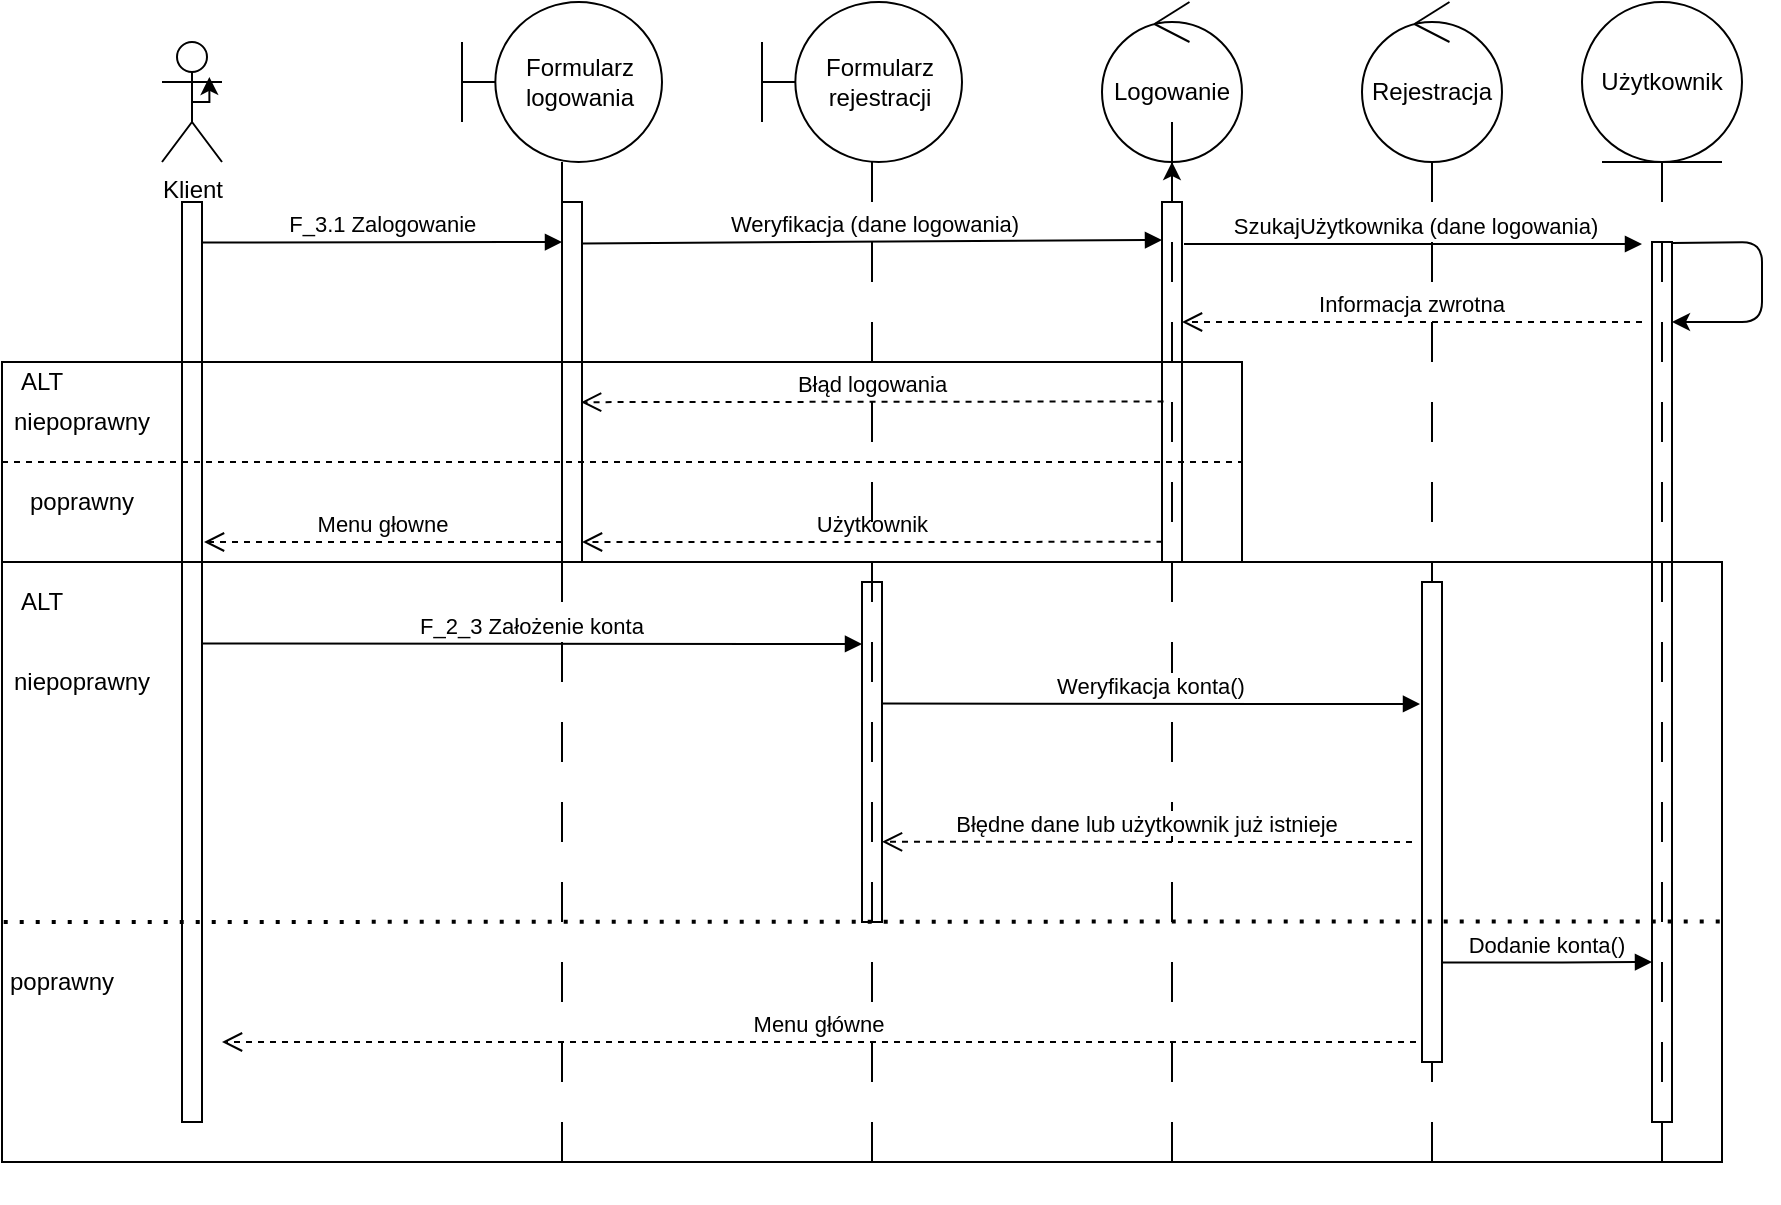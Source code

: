 <mxfile version="14.0.1" type="device"><diagram id="kgpKYQtTHZ0yAKxKKP6v" name="Page-1"><mxGraphModel dx="1748" dy="430" grid="1" gridSize="10" guides="1" tooltips="1" connect="1" arrows="1" fold="1" page="1" pageScale="1" pageWidth="850" pageHeight="1100" math="0" shadow="0"><root><mxCell id="0"/><mxCell id="1" parent="0"/><mxCell id="3nuBFxr9cyL0pnOWT2aG-7" value="Informacja zwrotna" style="verticalAlign=bottom;endArrow=open;dashed=1;endSize=8;exitX=0;exitY=0.95;shadow=0;strokeWidth=1;" parent="1" edge="1"><mxGeometry relative="1" as="geometry"><mxPoint x="550" y="200" as="targetPoint"/><mxPoint x="780" y="200.0" as="sourcePoint"/></mxGeometry></mxCell><mxCell id="3nuBFxr9cyL0pnOWT2aG-8" value="F_3.1 Zalogowanie" style="verticalAlign=bottom;endArrow=block;shadow=0;strokeWidth=1;exitX=1.04;exitY=0.044;exitDx=0;exitDy=0;exitPerimeter=0;" parent="1" source="gOowgwjz2wCvU7NaPf---4" edge="1"><mxGeometry relative="1" as="geometry"><mxPoint x="175" y="160.0" as="sourcePoint"/><mxPoint x="240" y="160" as="targetPoint"/></mxGeometry></mxCell><mxCell id="gOowgwjz2wCvU7NaPf---1" value="Klient" style="shape=umlActor;verticalLabelPosition=bottom;verticalAlign=top;html=1;" parent="1" vertex="1"><mxGeometry x="40" y="60" width="30" height="60" as="geometry"/></mxCell><mxCell id="gOowgwjz2wCvU7NaPf---4" value="" style="points=[];perimeter=orthogonalPerimeter;rounded=0;shadow=0;strokeWidth=1;" parent="1" vertex="1"><mxGeometry x="50" y="140" width="10" height="460" as="geometry"/></mxCell><mxCell id="gOowgwjz2wCvU7NaPf---5" value="" style="points=[];perimeter=orthogonalPerimeter;rounded=0;shadow=0;strokeWidth=1;labelBackgroundColor=#66B2FF;" parent="1" vertex="1"><mxGeometry x="240" y="140" width="10" height="180" as="geometry"/></mxCell><mxCell id="gOowgwjz2wCvU7NaPf---6" value="Formularz logowania" style="shape=umlBoundary;whiteSpace=wrap;html=1;" parent="1" vertex="1"><mxGeometry x="190" y="40" width="100" height="80" as="geometry"/></mxCell><mxCell id="gOowgwjz2wCvU7NaPf---7" value="Formularz rejestracji" style="shape=umlBoundary;whiteSpace=wrap;html=1;" parent="1" vertex="1"><mxGeometry x="340" y="40" width="100" height="80" as="geometry"/></mxCell><mxCell id="gOowgwjz2wCvU7NaPf---8" value="Logowanie" style="ellipse;shape=umlControl;whiteSpace=wrap;html=1;" parent="1" vertex="1"><mxGeometry x="510" y="40" width="70" height="80" as="geometry"/></mxCell><mxCell id="gOowgwjz2wCvU7NaPf---10" value="Użytkownik" style="ellipse;shape=umlEntity;whiteSpace=wrap;html=1;" parent="1" vertex="1"><mxGeometry x="750" y="40" width="80" height="80" as="geometry"/></mxCell><mxCell id="gOowgwjz2wCvU7NaPf---12" value="" style="points=[];perimeter=orthogonalPerimeter;rounded=0;shadow=0;strokeWidth=1;" parent="1" vertex="1"><mxGeometry x="540" y="140" width="10" height="180" as="geometry"/></mxCell><mxCell id="gOowgwjz2wCvU7NaPf---13" value=" Weryfikacja (dane logowania)" style="verticalAlign=bottom;endArrow=block;shadow=0;strokeWidth=1;exitX=1.237;exitY=0.045;exitDx=0;exitDy=0;exitPerimeter=0;" parent="1" edge="1"><mxGeometry relative="1" as="geometry"><mxPoint x="250.0" y="160.7" as="sourcePoint"/><mxPoint x="540" y="159" as="targetPoint"/></mxGeometry></mxCell><mxCell id="gOowgwjz2wCvU7NaPf---14" value="" style="points=[];perimeter=orthogonalPerimeter;rounded=0;shadow=0;strokeWidth=1;" parent="1" vertex="1"><mxGeometry x="785" y="160" width="10" height="440" as="geometry"/></mxCell><mxCell id="gOowgwjz2wCvU7NaPf---15" value=" SzukajUżytkownika (dane logowania)" style="verticalAlign=bottom;endArrow=block;shadow=0;strokeWidth=1;" parent="1" edge="1"><mxGeometry relative="1" as="geometry"><mxPoint x="551" y="161" as="sourcePoint"/><mxPoint x="780" y="161" as="targetPoint"/></mxGeometry></mxCell><mxCell id="gOowgwjz2wCvU7NaPf---16" style="edgeStyle=orthogonalEdgeStyle;rounded=0;orthogonalLoop=1;jettySize=auto;html=1;exitX=0.5;exitY=0.5;exitDx=0;exitDy=0;exitPerimeter=0;entryX=0.789;entryY=0.291;entryDx=0;entryDy=0;entryPerimeter=0;" parent="1" source="gOowgwjz2wCvU7NaPf---1" target="gOowgwjz2wCvU7NaPf---1" edge="1"><mxGeometry relative="1" as="geometry"/></mxCell><mxCell id="gOowgwjz2wCvU7NaPf---17" value="Błąd logowania" style="verticalAlign=bottom;endArrow=open;dashed=1;endSize=8;shadow=0;strokeWidth=1;entryX=0.955;entryY=0.556;entryDx=0;entryDy=0;entryPerimeter=0;exitX=0.078;exitY=0.554;exitDx=0;exitDy=0;exitPerimeter=0;" parent="1" source="gOowgwjz2wCvU7NaPf---12" target="gOowgwjz2wCvU7NaPf---5" edge="1"><mxGeometry relative="1" as="geometry"><mxPoint x="260" y="240" as="targetPoint"/><mxPoint x="530" y="240" as="sourcePoint"/></mxGeometry></mxCell><mxCell id="gOowgwjz2wCvU7NaPf---18" value="Menu głowne" style="verticalAlign=bottom;endArrow=open;dashed=1;endSize=8;shadow=0;strokeWidth=1;" parent="1" edge="1"><mxGeometry relative="1" as="geometry"><mxPoint x="61" y="310" as="targetPoint"/><mxPoint x="240" y="310" as="sourcePoint"/></mxGeometry></mxCell><mxCell id="gOowgwjz2wCvU7NaPf---20" value="Użytkownik" style="verticalAlign=bottom;endArrow=open;dashed=1;endSize=8;shadow=0;strokeWidth=1;exitX=0.024;exitY=0.944;exitDx=0;exitDy=0;exitPerimeter=0;" parent="1" source="gOowgwjz2wCvU7NaPf---12" edge="1"><mxGeometry relative="1" as="geometry"><mxPoint x="250" y="310" as="targetPoint"/><mxPoint x="530" y="310" as="sourcePoint"/></mxGeometry></mxCell><mxCell id="gOowgwjz2wCvU7NaPf---21" value="F_2_3 Założenie konta" style="verticalAlign=bottom;endArrow=block;shadow=0;strokeWidth=1;exitX=1.237;exitY=0.045;exitDx=0;exitDy=0;exitPerimeter=0;" parent="1" edge="1"><mxGeometry relative="1" as="geometry"><mxPoint x="60.0" y="360.7" as="sourcePoint"/><mxPoint x="390" y="361" as="targetPoint"/></mxGeometry></mxCell><mxCell id="gOowgwjz2wCvU7NaPf---22" value="" style="line;strokeWidth=1;direction=south;html=1;dashed=1;dashPattern=20 20;labelBackgroundColor=#ffffff;" parent="1" vertex="1"><mxGeometry x="235" y="120" width="10" height="510" as="geometry"/></mxCell><mxCell id="gOowgwjz2wCvU7NaPf---26" value="" style="edgeStyle=orthogonalEdgeStyle;rounded=0;orthogonalLoop=1;jettySize=auto;html=1;" parent="1" source="gOowgwjz2wCvU7NaPf---25" target="gOowgwjz2wCvU7NaPf---8" edge="1"><mxGeometry relative="1" as="geometry"/></mxCell><mxCell id="gOowgwjz2wCvU7NaPf---25" value="" style="line;strokeWidth=1;direction=south;html=1;dashed=1;dashPattern=20 20;labelBackgroundColor=#ffffff;" parent="1" vertex="1"><mxGeometry x="540" y="120" width="10" height="500" as="geometry"/></mxCell><mxCell id="gOowgwjz2wCvU7NaPf---27" value="" style="line;strokeWidth=1;direction=south;html=1;dashed=1;dashPattern=20 20;labelBackgroundColor=#ffffff;" parent="1" vertex="1"><mxGeometry x="785" y="120" width="10" height="520" as="geometry"/></mxCell><mxCell id="gOowgwjz2wCvU7NaPf---28" value="" style="points=[];perimeter=orthogonalPerimeter;rounded=0;shadow=0;strokeWidth=1;" parent="1" vertex="1"><mxGeometry x="390" y="330" width="10" height="170" as="geometry"/></mxCell><mxCell id="gOowgwjz2wCvU7NaPf---29" value="" style="line;strokeWidth=1;direction=south;html=1;dashed=1;dashPattern=20 20;labelBackgroundColor=#ffffff;" parent="1" vertex="1"><mxGeometry x="390" y="120" width="10" height="500" as="geometry"/></mxCell><mxCell id="gOowgwjz2wCvU7NaPf---31" value="Weryfikacja konta()" style="verticalAlign=bottom;endArrow=block;shadow=0;strokeWidth=1;exitX=1.237;exitY=0.045;exitDx=0;exitDy=0;exitPerimeter=0;" parent="1" edge="1"><mxGeometry relative="1" as="geometry"><mxPoint x="400.0" y="390.78" as="sourcePoint"/><mxPoint x="669" y="391" as="targetPoint"/></mxGeometry></mxCell><mxCell id="gOowgwjz2wCvU7NaPf---37" value="Błędne dane lub użytkownik już istnieje" style="verticalAlign=bottom;endArrow=open;dashed=1;endSize=8;shadow=0;strokeWidth=1;entryX=1;entryY=0.764;entryDx=0;entryDy=0;entryPerimeter=0;" parent="1" target="gOowgwjz2wCvU7NaPf---28" edge="1"><mxGeometry relative="1" as="geometry"><mxPoint x="420" y="470" as="targetPoint"/><mxPoint x="665" y="460" as="sourcePoint"/></mxGeometry></mxCell><mxCell id="rfeQ7nWJySWKJTuUwK-B-1" value="" style="endArrow=classic;html=1;exitX=1.018;exitY=0.001;exitDx=0;exitDy=0;exitPerimeter=0;" parent="1" source="gOowgwjz2wCvU7NaPf---14" edge="1"><mxGeometry width="50" height="50" relative="1" as="geometry"><mxPoint x="800" y="160" as="sourcePoint"/><mxPoint x="795" y="200" as="targetPoint"/><Array as="points"><mxPoint x="840" y="160"/><mxPoint x="840" y="200"/></Array></mxGeometry></mxCell><mxCell id="hKzDd6WuPui4JQi32aVo-5" value="" style="rounded=0;whiteSpace=wrap;html=1;fillColor=none;" parent="1" vertex="1"><mxGeometry x="-40" y="220" width="620" height="100" as="geometry"/></mxCell><mxCell id="hKzDd6WuPui4JQi32aVo-6" value="ALT" style="text;html=1;strokeColor=none;fillColor=none;align=center;verticalAlign=middle;whiteSpace=wrap;rounded=0;" parent="1" vertex="1"><mxGeometry x="-40" y="220" width="40" height="20" as="geometry"/></mxCell><mxCell id="hKzDd6WuPui4JQi32aVo-8" value="" style="endArrow=none;dashed=1;html=1;exitX=0;exitY=0.5;exitDx=0;exitDy=0;entryX=1;entryY=0.5;entryDx=0;entryDy=0;" parent="1" source="hKzDd6WuPui4JQi32aVo-5" target="hKzDd6WuPui4JQi32aVo-5" edge="1"><mxGeometry width="50" height="50" relative="1" as="geometry"><mxPoint x="400" y="280" as="sourcePoint"/><mxPoint x="450" y="230" as="targetPoint"/></mxGeometry></mxCell><mxCell id="hKzDd6WuPui4JQi32aVo-9" value="niepoprawny" style="text;html=1;strokeColor=none;fillColor=none;align=center;verticalAlign=middle;whiteSpace=wrap;rounded=0;" parent="1" vertex="1"><mxGeometry x="-30" y="240" width="60" height="20" as="geometry"/></mxCell><mxCell id="hKzDd6WuPui4JQi32aVo-11" value="poprawny" style="text;html=1;strokeColor=none;fillColor=none;align=center;verticalAlign=middle;whiteSpace=wrap;rounded=0;" parent="1" vertex="1"><mxGeometry x="-30" y="280" width="60" height="20" as="geometry"/></mxCell><mxCell id="hKzDd6WuPui4JQi32aVo-14" value="Rejestracja" style="ellipse;shape=umlControl;whiteSpace=wrap;html=1;" parent="1" vertex="1"><mxGeometry x="640" y="40" width="70" height="80" as="geometry"/></mxCell><mxCell id="hKzDd6WuPui4JQi32aVo-15" value="" style="line;strokeWidth=1;direction=south;html=1;dashed=1;dashPattern=20 20;labelBackgroundColor=#ffffff;" parent="1" vertex="1"><mxGeometry x="670" y="120" width="10" height="500" as="geometry"/></mxCell><mxCell id="hKzDd6WuPui4JQi32aVo-16" value="" style="points=[];perimeter=orthogonalPerimeter;rounded=0;shadow=0;strokeWidth=1;" parent="1" vertex="1"><mxGeometry x="670" y="330" width="10" height="240" as="geometry"/></mxCell><mxCell id="hKzDd6WuPui4JQi32aVo-17" value="Dodanie konta()" style="verticalAlign=bottom;endArrow=block;shadow=0;strokeWidth=1;" parent="1" edge="1"><mxGeometry relative="1" as="geometry"><mxPoint x="680" y="520.28" as="sourcePoint"/><mxPoint x="785" y="520" as="targetPoint"/><Array as="points"><mxPoint x="730" y="520.28"/></Array></mxGeometry></mxCell><mxCell id="hKzDd6WuPui4JQi32aVo-19" value="Menu główne" style="verticalAlign=bottom;endArrow=open;dashed=1;endSize=8;shadow=0;strokeWidth=1;" parent="1" edge="1"><mxGeometry relative="1" as="geometry"><mxPoint x="70" y="560" as="targetPoint"/><mxPoint x="667" y="560" as="sourcePoint"/></mxGeometry></mxCell><mxCell id="hKzDd6WuPui4JQi32aVo-20" value="" style="rounded=0;whiteSpace=wrap;html=1;fillColor=none;" parent="1" vertex="1"><mxGeometry x="-40" y="320" width="860" height="300" as="geometry"/></mxCell><mxCell id="hKzDd6WuPui4JQi32aVo-21" value="ALT" style="text;html=1;strokeColor=none;fillColor=none;align=center;verticalAlign=middle;whiteSpace=wrap;rounded=0;" parent="1" vertex="1"><mxGeometry x="-40" y="330" width="40" height="20" as="geometry"/></mxCell><mxCell id="hKzDd6WuPui4JQi32aVo-22" value="niepoprawny" style="text;html=1;strokeColor=none;fillColor=none;align=center;verticalAlign=middle;whiteSpace=wrap;rounded=0;" parent="1" vertex="1"><mxGeometry x="-30" y="370" width="60" height="20" as="geometry"/></mxCell><mxCell id="hKzDd6WuPui4JQi32aVo-23" value="poprawny" style="text;html=1;strokeColor=none;fillColor=none;align=center;verticalAlign=middle;whiteSpace=wrap;rounded=0;" parent="1" vertex="1"><mxGeometry x="-40" y="520" width="60" height="20" as="geometry"/></mxCell><mxCell id="hKzDd6WuPui4JQi32aVo-24" value="" style="endArrow=none;dashed=1;html=1;dashPattern=1 3;strokeWidth=2;exitX=0.001;exitY=0.6;exitDx=0;exitDy=0;exitPerimeter=0;entryX=1.001;entryY=0.599;entryDx=0;entryDy=0;entryPerimeter=0;" parent="1" source="hKzDd6WuPui4JQi32aVo-20" target="hKzDd6WuPui4JQi32aVo-20" edge="1"><mxGeometry width="50" height="50" relative="1" as="geometry"><mxPoint x="400" y="590" as="sourcePoint"/><mxPoint x="450" y="540" as="targetPoint"/></mxGeometry></mxCell></root></mxGraphModel></diagram></mxfile>